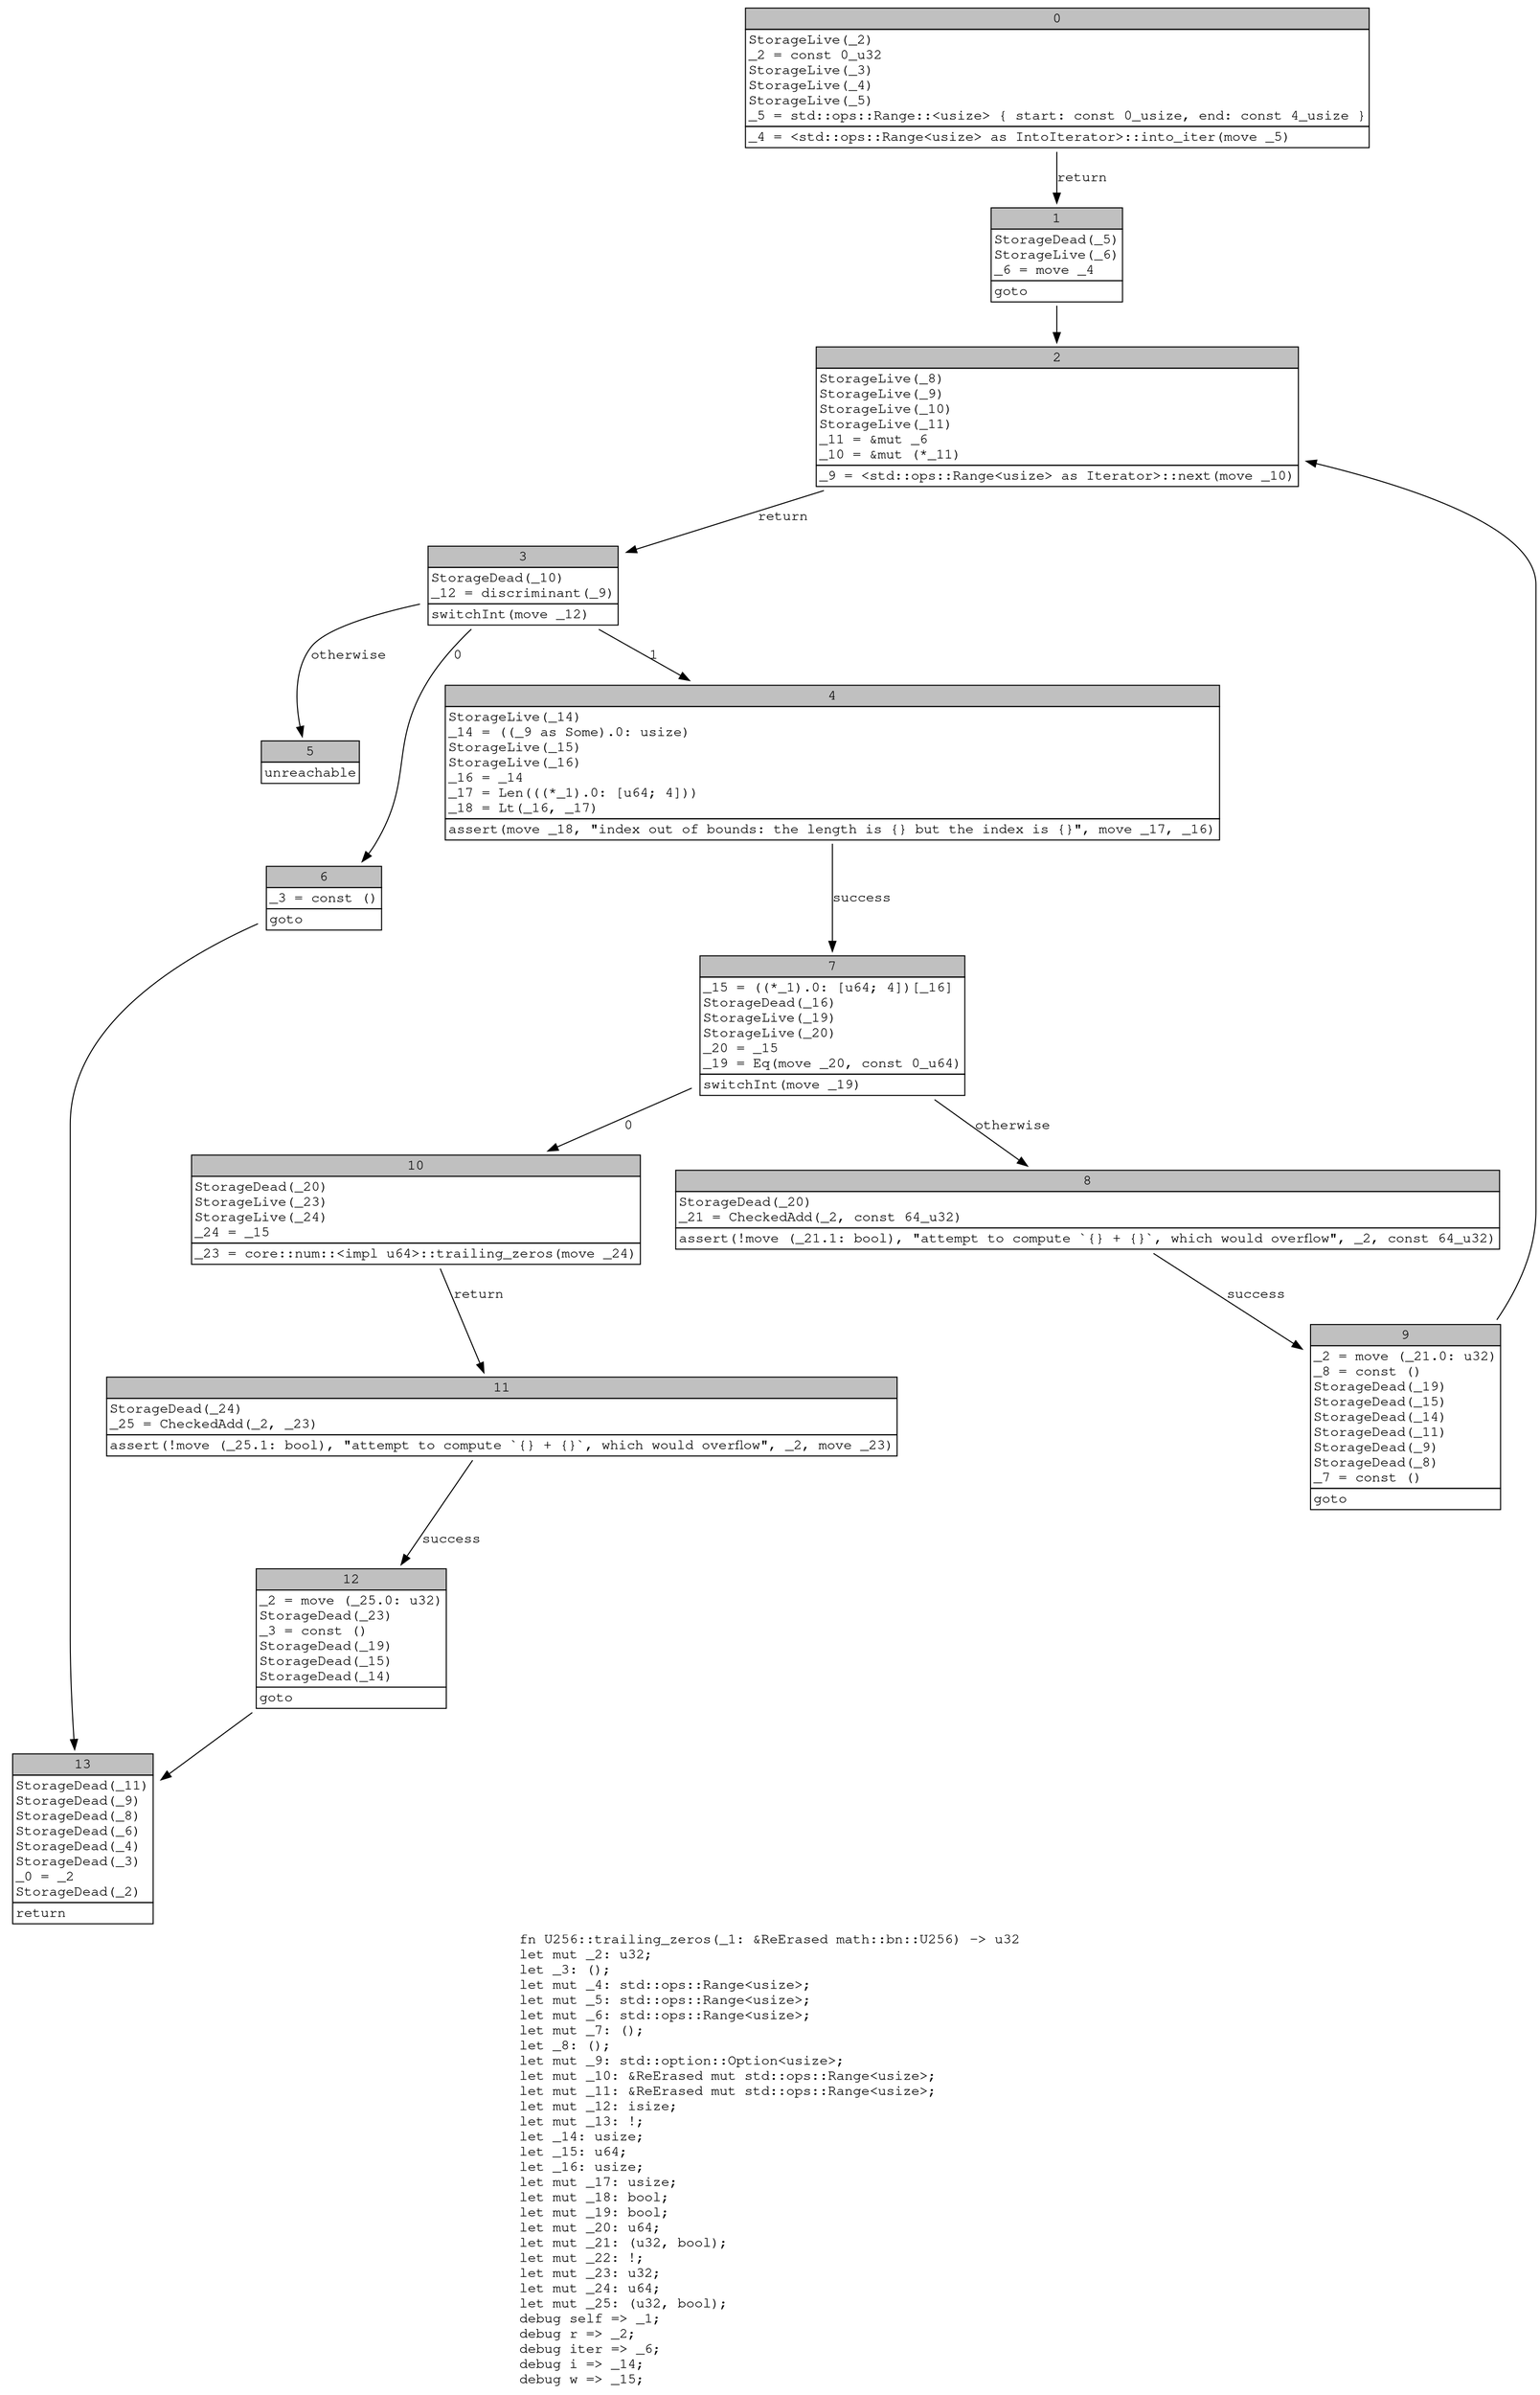 digraph Mir_0_13969 {
    graph [fontname="Courier, monospace"];
    node [fontname="Courier, monospace"];
    edge [fontname="Courier, monospace"];
    label=<fn U256::trailing_zeros(_1: &amp;ReErased math::bn::U256) -&gt; u32<br align="left"/>let mut _2: u32;<br align="left"/>let _3: ();<br align="left"/>let mut _4: std::ops::Range&lt;usize&gt;;<br align="left"/>let mut _5: std::ops::Range&lt;usize&gt;;<br align="left"/>let mut _6: std::ops::Range&lt;usize&gt;;<br align="left"/>let mut _7: ();<br align="left"/>let _8: ();<br align="left"/>let mut _9: std::option::Option&lt;usize&gt;;<br align="left"/>let mut _10: &amp;ReErased mut std::ops::Range&lt;usize&gt;;<br align="left"/>let mut _11: &amp;ReErased mut std::ops::Range&lt;usize&gt;;<br align="left"/>let mut _12: isize;<br align="left"/>let mut _13: !;<br align="left"/>let _14: usize;<br align="left"/>let _15: u64;<br align="left"/>let _16: usize;<br align="left"/>let mut _17: usize;<br align="left"/>let mut _18: bool;<br align="left"/>let mut _19: bool;<br align="left"/>let mut _20: u64;<br align="left"/>let mut _21: (u32, bool);<br align="left"/>let mut _22: !;<br align="left"/>let mut _23: u32;<br align="left"/>let mut _24: u64;<br align="left"/>let mut _25: (u32, bool);<br align="left"/>debug self =&gt; _1;<br align="left"/>debug r =&gt; _2;<br align="left"/>debug iter =&gt; _6;<br align="left"/>debug i =&gt; _14;<br align="left"/>debug w =&gt; _15;<br align="left"/>>;
    bb0__0_13969 [shape="none", label=<<table border="0" cellborder="1" cellspacing="0"><tr><td bgcolor="gray" align="center" colspan="1">0</td></tr><tr><td align="left" balign="left">StorageLive(_2)<br/>_2 = const 0_u32<br/>StorageLive(_3)<br/>StorageLive(_4)<br/>StorageLive(_5)<br/>_5 = std::ops::Range::&lt;usize&gt; { start: const 0_usize, end: const 4_usize }<br/></td></tr><tr><td align="left">_4 = &lt;std::ops::Range&lt;usize&gt; as IntoIterator&gt;::into_iter(move _5)</td></tr></table>>];
    bb1__0_13969 [shape="none", label=<<table border="0" cellborder="1" cellspacing="0"><tr><td bgcolor="gray" align="center" colspan="1">1</td></tr><tr><td align="left" balign="left">StorageDead(_5)<br/>StorageLive(_6)<br/>_6 = move _4<br/></td></tr><tr><td align="left">goto</td></tr></table>>];
    bb2__0_13969 [shape="none", label=<<table border="0" cellborder="1" cellspacing="0"><tr><td bgcolor="gray" align="center" colspan="1">2</td></tr><tr><td align="left" balign="left">StorageLive(_8)<br/>StorageLive(_9)<br/>StorageLive(_10)<br/>StorageLive(_11)<br/>_11 = &amp;mut _6<br/>_10 = &amp;mut (*_11)<br/></td></tr><tr><td align="left">_9 = &lt;std::ops::Range&lt;usize&gt; as Iterator&gt;::next(move _10)</td></tr></table>>];
    bb3__0_13969 [shape="none", label=<<table border="0" cellborder="1" cellspacing="0"><tr><td bgcolor="gray" align="center" colspan="1">3</td></tr><tr><td align="left" balign="left">StorageDead(_10)<br/>_12 = discriminant(_9)<br/></td></tr><tr><td align="left">switchInt(move _12)</td></tr></table>>];
    bb4__0_13969 [shape="none", label=<<table border="0" cellborder="1" cellspacing="0"><tr><td bgcolor="gray" align="center" colspan="1">4</td></tr><tr><td align="left" balign="left">StorageLive(_14)<br/>_14 = ((_9 as Some).0: usize)<br/>StorageLive(_15)<br/>StorageLive(_16)<br/>_16 = _14<br/>_17 = Len(((*_1).0: [u64; 4]))<br/>_18 = Lt(_16, _17)<br/></td></tr><tr><td align="left">assert(move _18, &quot;index out of bounds: the length is {} but the index is {}&quot;, move _17, _16)</td></tr></table>>];
    bb5__0_13969 [shape="none", label=<<table border="0" cellborder="1" cellspacing="0"><tr><td bgcolor="gray" align="center" colspan="1">5</td></tr><tr><td align="left">unreachable</td></tr></table>>];
    bb6__0_13969 [shape="none", label=<<table border="0" cellborder="1" cellspacing="0"><tr><td bgcolor="gray" align="center" colspan="1">6</td></tr><tr><td align="left" balign="left">_3 = const ()<br/></td></tr><tr><td align="left">goto</td></tr></table>>];
    bb7__0_13969 [shape="none", label=<<table border="0" cellborder="1" cellspacing="0"><tr><td bgcolor="gray" align="center" colspan="1">7</td></tr><tr><td align="left" balign="left">_15 = ((*_1).0: [u64; 4])[_16]<br/>StorageDead(_16)<br/>StorageLive(_19)<br/>StorageLive(_20)<br/>_20 = _15<br/>_19 = Eq(move _20, const 0_u64)<br/></td></tr><tr><td align="left">switchInt(move _19)</td></tr></table>>];
    bb8__0_13969 [shape="none", label=<<table border="0" cellborder="1" cellspacing="0"><tr><td bgcolor="gray" align="center" colspan="1">8</td></tr><tr><td align="left" balign="left">StorageDead(_20)<br/>_21 = CheckedAdd(_2, const 64_u32)<br/></td></tr><tr><td align="left">assert(!move (_21.1: bool), &quot;attempt to compute `{} + {}`, which would overflow&quot;, _2, const 64_u32)</td></tr></table>>];
    bb9__0_13969 [shape="none", label=<<table border="0" cellborder="1" cellspacing="0"><tr><td bgcolor="gray" align="center" colspan="1">9</td></tr><tr><td align="left" balign="left">_2 = move (_21.0: u32)<br/>_8 = const ()<br/>StorageDead(_19)<br/>StorageDead(_15)<br/>StorageDead(_14)<br/>StorageDead(_11)<br/>StorageDead(_9)<br/>StorageDead(_8)<br/>_7 = const ()<br/></td></tr><tr><td align="left">goto</td></tr></table>>];
    bb10__0_13969 [shape="none", label=<<table border="0" cellborder="1" cellspacing="0"><tr><td bgcolor="gray" align="center" colspan="1">10</td></tr><tr><td align="left" balign="left">StorageDead(_20)<br/>StorageLive(_23)<br/>StorageLive(_24)<br/>_24 = _15<br/></td></tr><tr><td align="left">_23 = core::num::&lt;impl u64&gt;::trailing_zeros(move _24)</td></tr></table>>];
    bb11__0_13969 [shape="none", label=<<table border="0" cellborder="1" cellspacing="0"><tr><td bgcolor="gray" align="center" colspan="1">11</td></tr><tr><td align="left" balign="left">StorageDead(_24)<br/>_25 = CheckedAdd(_2, _23)<br/></td></tr><tr><td align="left">assert(!move (_25.1: bool), &quot;attempt to compute `{} + {}`, which would overflow&quot;, _2, move _23)</td></tr></table>>];
    bb12__0_13969 [shape="none", label=<<table border="0" cellborder="1" cellspacing="0"><tr><td bgcolor="gray" align="center" colspan="1">12</td></tr><tr><td align="left" balign="left">_2 = move (_25.0: u32)<br/>StorageDead(_23)<br/>_3 = const ()<br/>StorageDead(_19)<br/>StorageDead(_15)<br/>StorageDead(_14)<br/></td></tr><tr><td align="left">goto</td></tr></table>>];
    bb13__0_13969 [shape="none", label=<<table border="0" cellborder="1" cellspacing="0"><tr><td bgcolor="gray" align="center" colspan="1">13</td></tr><tr><td align="left" balign="left">StorageDead(_11)<br/>StorageDead(_9)<br/>StorageDead(_8)<br/>StorageDead(_6)<br/>StorageDead(_4)<br/>StorageDead(_3)<br/>_0 = _2<br/>StorageDead(_2)<br/></td></tr><tr><td align="left">return</td></tr></table>>];
    bb0__0_13969 -> bb1__0_13969 [label="return"];
    bb1__0_13969 -> bb2__0_13969 [label=""];
    bb2__0_13969 -> bb3__0_13969 [label="return"];
    bb3__0_13969 -> bb6__0_13969 [label="0"];
    bb3__0_13969 -> bb4__0_13969 [label="1"];
    bb3__0_13969 -> bb5__0_13969 [label="otherwise"];
    bb4__0_13969 -> bb7__0_13969 [label="success"];
    bb6__0_13969 -> bb13__0_13969 [label=""];
    bb7__0_13969 -> bb10__0_13969 [label="0"];
    bb7__0_13969 -> bb8__0_13969 [label="otherwise"];
    bb8__0_13969 -> bb9__0_13969 [label="success"];
    bb9__0_13969 -> bb2__0_13969 [label=""];
    bb10__0_13969 -> bb11__0_13969 [label="return"];
    bb11__0_13969 -> bb12__0_13969 [label="success"];
    bb12__0_13969 -> bb13__0_13969 [label=""];
}
